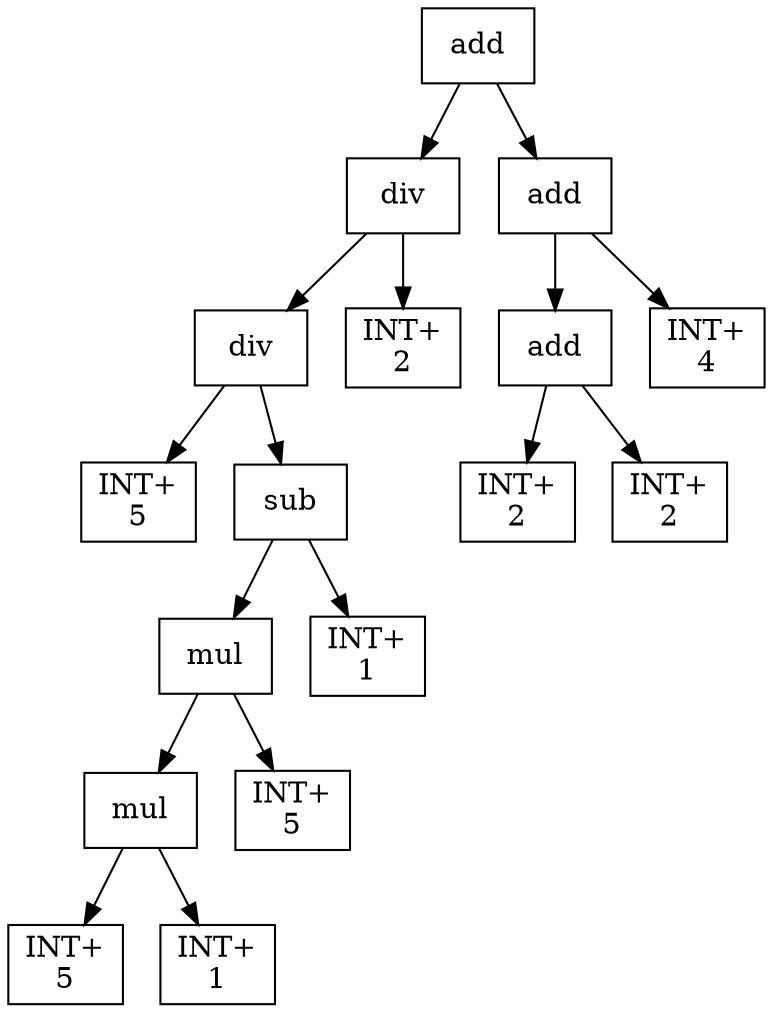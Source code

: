 digraph expr {
  node [shape=box];
  n1 [label="add"];
  n2 [label="div"];
  n3 [label="div"];
  n4 [label="INT+\n5"];
  n5 [label="sub"];
  n6 [label="mul"];
  n7 [label="mul"];
  n8 [label="INT+\n5"];
  n9 [label="INT+\n1"];
  n7 -> n8;
  n7 -> n9;
  n10 [label="INT+\n5"];
  n6 -> n7;
  n6 -> n10;
  n11 [label="INT+\n1"];
  n5 -> n6;
  n5 -> n11;
  n3 -> n4;
  n3 -> n5;
  n12 [label="INT+\n2"];
  n2 -> n3;
  n2 -> n12;
  n13 [label="add"];
  n14 [label="add"];
  n15 [label="INT+\n2"];
  n16 [label="INT+\n2"];
  n14 -> n15;
  n14 -> n16;
  n17 [label="INT+\n4"];
  n13 -> n14;
  n13 -> n17;
  n1 -> n2;
  n1 -> n13;
}